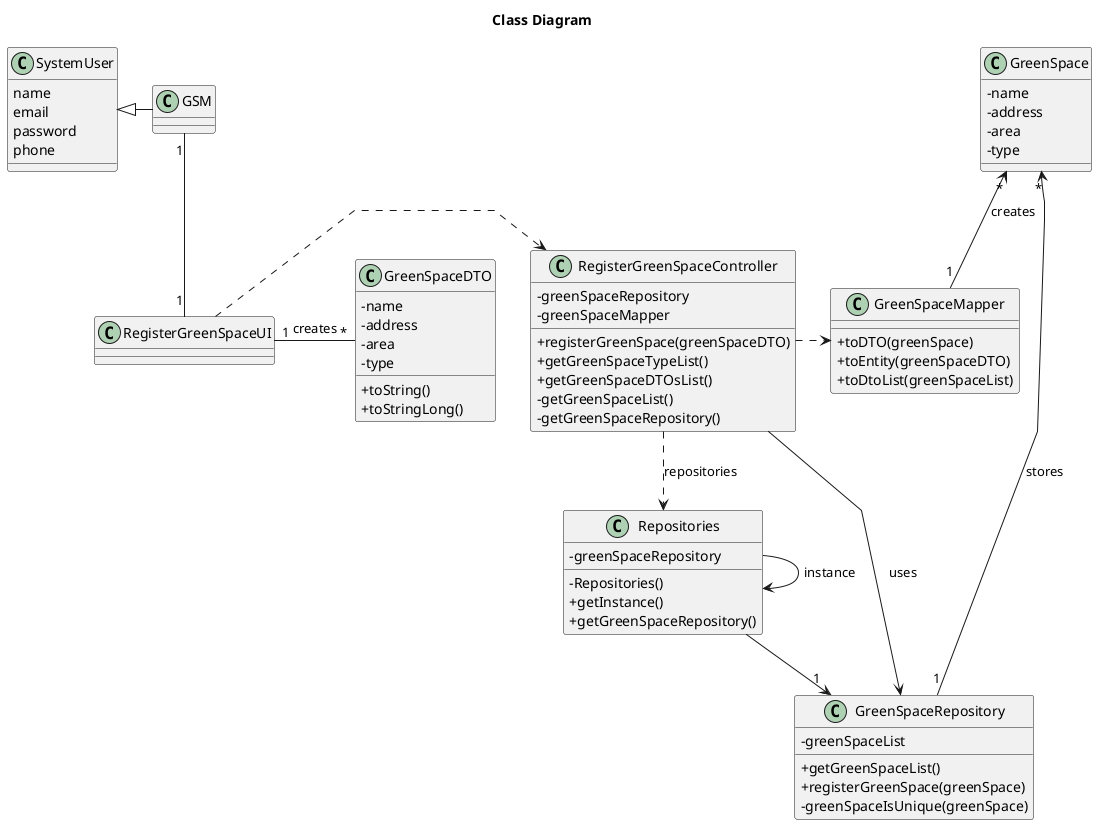 @startuml
skinparam classAttributeIconSize 0
skinparam packageStyle rectangle
skinparam shadowing false
skinparam linetype polyline

title Class Diagram

class GreenSpace{
    -name
    -address
    -area
    -type
}



class SystemUser {
    name
    email
    password
    phone
}


class GreenSpaceRepository {
    - greenSpaceList
    + getGreenSpaceList()
    + registerGreenSpace(greenSpace)
    - greenSpaceIsUnique(greenSpace)
}


class Repositories {
    - greenSpaceRepository

    - Repositories()
    + getInstance()
    + getGreenSpaceRepository()
}

class GreenSpaceMapper {
    + toDTO(greenSpace)
    + toEntity(greenSpaceDTO)
    + toDtoList(greenSpaceList)
}


class RegisterGreenSpaceController {
    -greenSpaceRepository
    -greenSpaceMapper
    + registerGreenSpace(greenSpaceDTO)
    + getGreenSpaceTypeList()
    + getGreenSpaceDTOsList()
    - getGreenSpaceList()
    - getGreenSpaceRepository()

}

class RegisterGreenSpaceUI {

}

class GreenSpaceDTO{
-name
-address
-area
-type
+toString()
+toStringLong()
}

RegisterGreenSpaceUI .> RegisterGreenSpaceController
RegisterGreenSpaceUI "1" - "*" GreenSpaceDTO : creates
RegisterGreenSpaceController ..> Repositories : repositories
Repositories --> "1" GreenSpaceRepository
Repositories -> Repositories : instance
RegisterGreenSpaceController .> GreenSpaceMapper
RegisterGreenSpaceController --> GreenSpaceRepository : uses

SystemUser <|- GSM

GSM "1" -- "1" RegisterGreenSpaceUI
GreenSpace "*" <-- "1" GreenSpaceRepository : stores
GreenSpace "*" <-- "1" GreenSpaceMapper : creates

@enduml
